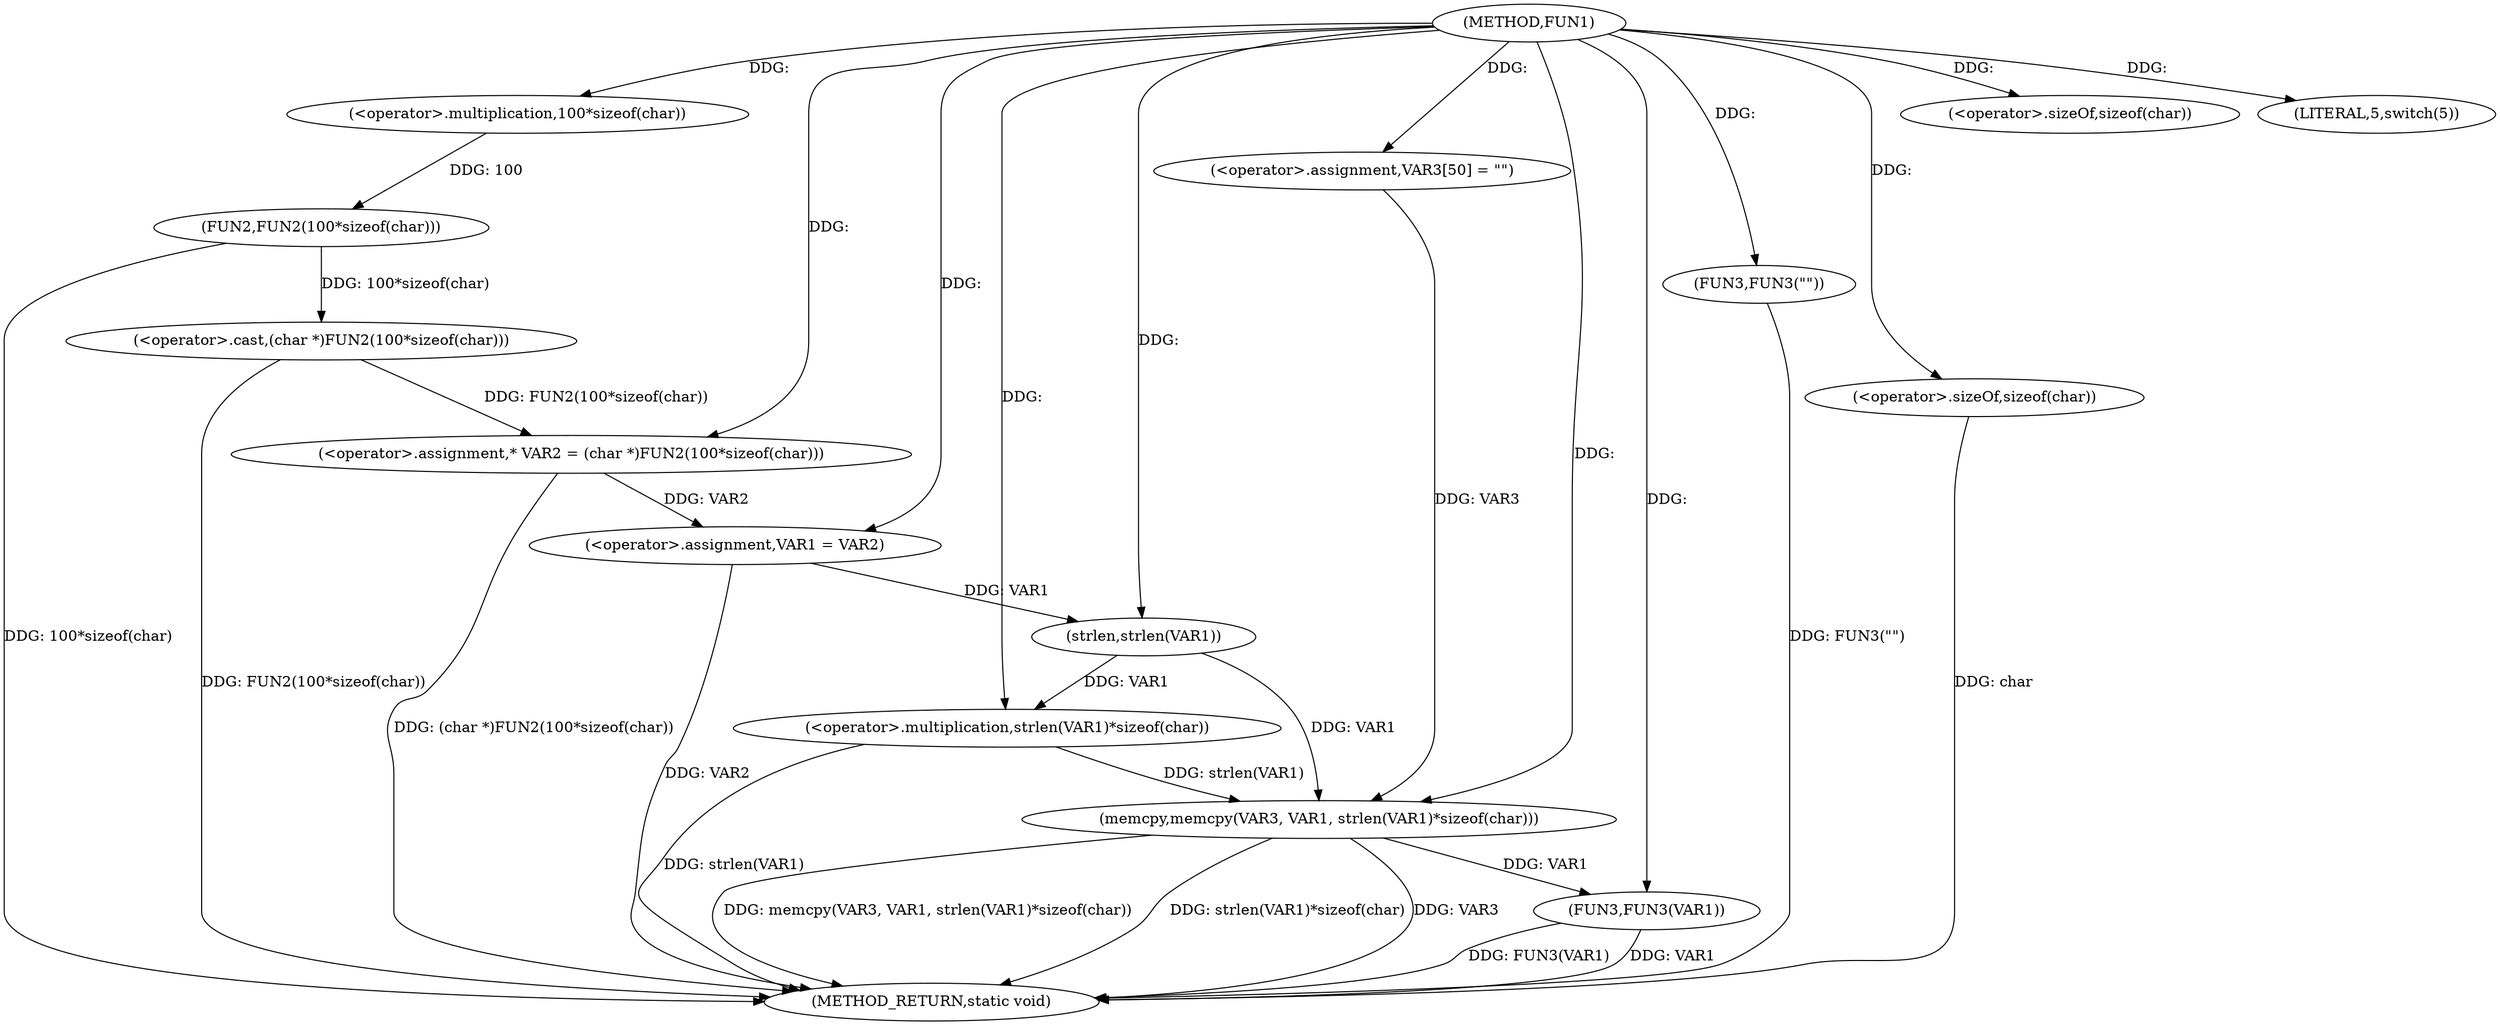 digraph FUN1 {  
"1000100" [label = "(METHOD,FUN1)" ]
"1000140" [label = "(METHOD_RETURN,static void)" ]
"1000104" [label = "(<operator>.assignment,* VAR2 = (char *)FUN2(100*sizeof(char)))" ]
"1000106" [label = "(<operator>.cast,(char *)FUN2(100*sizeof(char)))" ]
"1000108" [label = "(FUN2,FUN2(100*sizeof(char)))" ]
"1000109" [label = "(<operator>.multiplication,100*sizeof(char))" ]
"1000111" [label = "(<operator>.sizeOf,sizeof(char))" ]
"1000113" [label = "(<operator>.assignment,VAR1 = VAR2)" ]
"1000117" [label = "(LITERAL,5,switch(5))" ]
"1000120" [label = "(FUN3,FUN3(\"\"))" ]
"1000127" [label = "(<operator>.assignment,VAR3[50] = \"\")" ]
"1000130" [label = "(memcpy,memcpy(VAR3, VAR1, strlen(VAR1)*sizeof(char)))" ]
"1000133" [label = "(<operator>.multiplication,strlen(VAR1)*sizeof(char))" ]
"1000134" [label = "(strlen,strlen(VAR1))" ]
"1000136" [label = "(<operator>.sizeOf,sizeof(char))" ]
"1000138" [label = "(FUN3,FUN3(VAR1))" ]
  "1000130" -> "1000140"  [ label = "DDG: memcpy(VAR3, VAR1, strlen(VAR1)*sizeof(char))"] 
  "1000106" -> "1000140"  [ label = "DDG: FUN2(100*sizeof(char))"] 
  "1000138" -> "1000140"  [ label = "DDG: VAR1"] 
  "1000133" -> "1000140"  [ label = "DDG: strlen(VAR1)"] 
  "1000113" -> "1000140"  [ label = "DDG: VAR2"] 
  "1000130" -> "1000140"  [ label = "DDG: strlen(VAR1)*sizeof(char)"] 
  "1000138" -> "1000140"  [ label = "DDG: FUN3(VAR1)"] 
  "1000130" -> "1000140"  [ label = "DDG: VAR3"] 
  "1000120" -> "1000140"  [ label = "DDG: FUN3(\"\")"] 
  "1000136" -> "1000140"  [ label = "DDG: char"] 
  "1000104" -> "1000140"  [ label = "DDG: (char *)FUN2(100*sizeof(char))"] 
  "1000108" -> "1000140"  [ label = "DDG: 100*sizeof(char)"] 
  "1000106" -> "1000104"  [ label = "DDG: FUN2(100*sizeof(char))"] 
  "1000100" -> "1000104"  [ label = "DDG: "] 
  "1000108" -> "1000106"  [ label = "DDG: 100*sizeof(char)"] 
  "1000109" -> "1000108"  [ label = "DDG: 100"] 
  "1000100" -> "1000109"  [ label = "DDG: "] 
  "1000100" -> "1000111"  [ label = "DDG: "] 
  "1000104" -> "1000113"  [ label = "DDG: VAR2"] 
  "1000100" -> "1000113"  [ label = "DDG: "] 
  "1000100" -> "1000117"  [ label = "DDG: "] 
  "1000100" -> "1000120"  [ label = "DDG: "] 
  "1000100" -> "1000127"  [ label = "DDG: "] 
  "1000127" -> "1000130"  [ label = "DDG: VAR3"] 
  "1000100" -> "1000130"  [ label = "DDG: "] 
  "1000134" -> "1000130"  [ label = "DDG: VAR1"] 
  "1000133" -> "1000130"  [ label = "DDG: strlen(VAR1)"] 
  "1000134" -> "1000133"  [ label = "DDG: VAR1"] 
  "1000113" -> "1000134"  [ label = "DDG: VAR1"] 
  "1000100" -> "1000134"  [ label = "DDG: "] 
  "1000100" -> "1000133"  [ label = "DDG: "] 
  "1000100" -> "1000136"  [ label = "DDG: "] 
  "1000130" -> "1000138"  [ label = "DDG: VAR1"] 
  "1000100" -> "1000138"  [ label = "DDG: "] 
}
